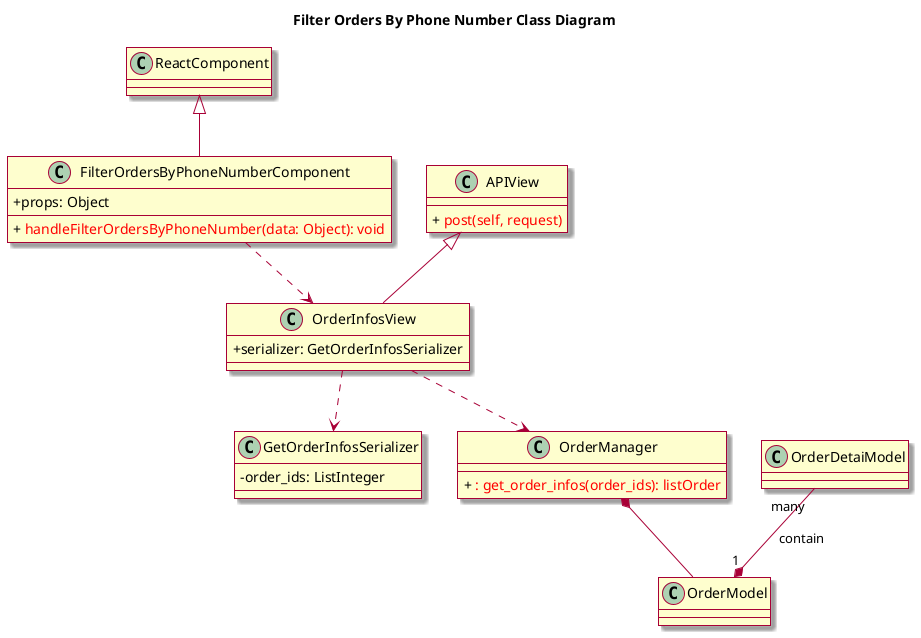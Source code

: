 @startuml
skin rose
skinparam classAttributeIconSize 0

title Filter Orders By Phone Number Class Diagram
class ReactComponent

class FilterOrdersByPhoneNumberComponent {
	+ props: Object
	+ {method} <color:red> handleFilterOrdersByPhoneNumber(data: Object): void
}

class OrderInfosView {
	+ serializer: GetOrderInfosSerializer
}

class APIView {
	+ {method} <color:red> post(self, request)
}

class GetOrderInfosSerializer {
    - order_ids: ListInteger
}


class OrderManager {
	+ {method} <color:red> : get_order_infos(order_ids): listOrder
}

class OrderModel 
class OrderDetaiModel

ReactComponent <|-- FilterOrdersByPhoneNumberComponent
APIView <|-- OrderInfosView
FilterOrdersByPhoneNumberComponent ..> OrderInfosView
OrderInfosView ..> GetOrderInfosSerializer
OrderInfosView ..> OrderManager
OrderManager *-- OrderModel
OrderDetaiModel "many" --* "1"OrderModel :contain
@enduml
